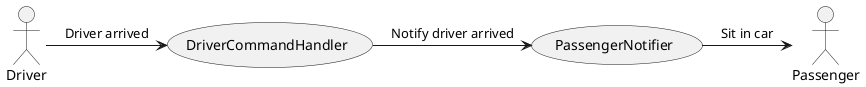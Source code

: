 ﻿@startuml
actor Passenger
actor Driver

usecase PassengerNotifier
usecase DriverCommandHandler

Driver -> DriverCommandHandler : "Driver arrived"
DriverCommandHandler -> PassengerNotifier : "Notify driver arrived"
PassengerNotifier -> Passenger : "Sit in car"

@enduml